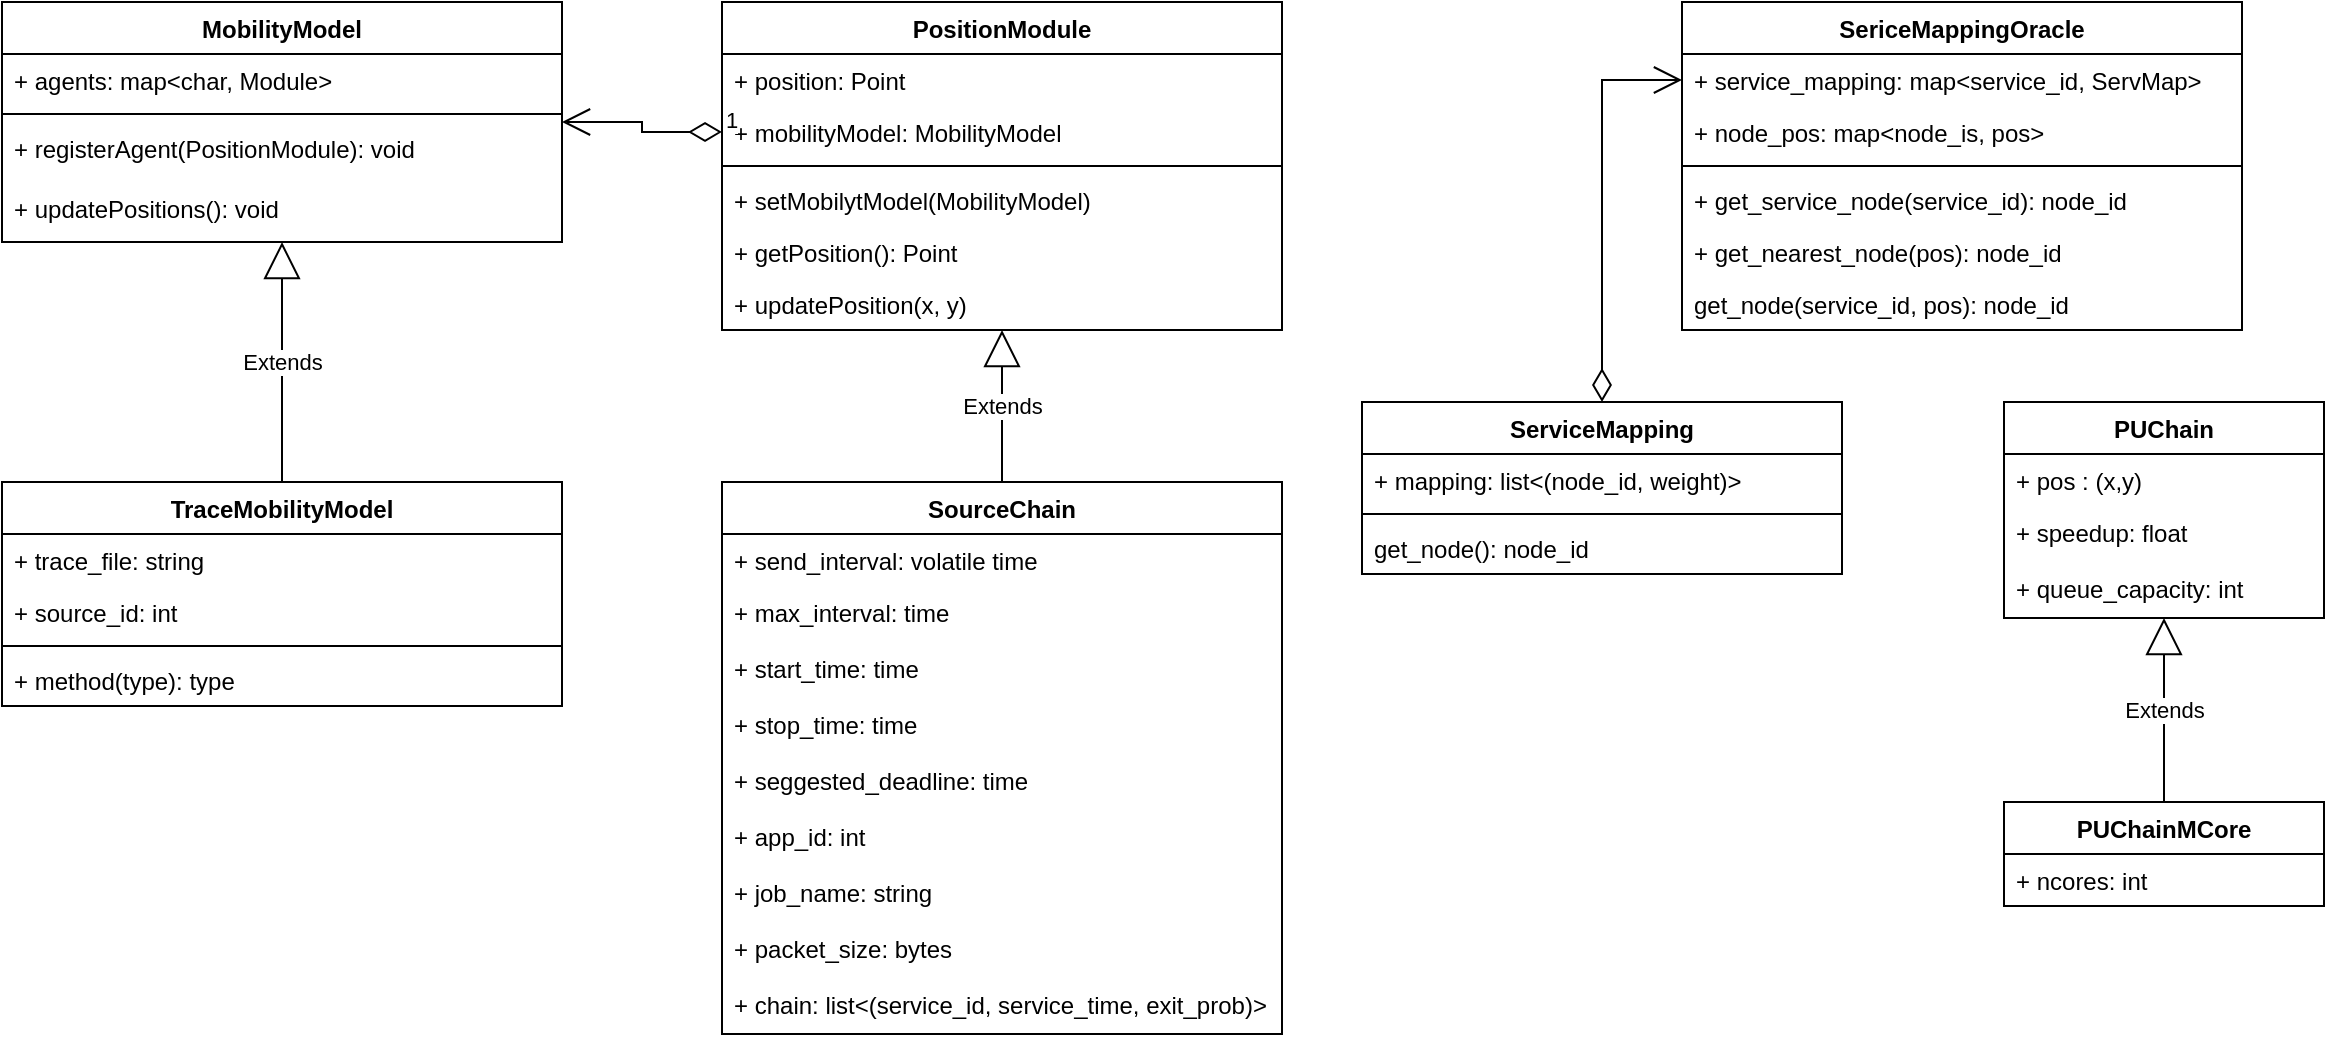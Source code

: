 <mxfile version="21.6.1" type="device">
  <diagram name="Pagina-1" id="Wf1M4h2p-b8TVH4V2_Cr">
    <mxGraphModel dx="1421" dy="870" grid="1" gridSize="10" guides="1" tooltips="1" connect="1" arrows="1" fold="1" page="1" pageScale="1" pageWidth="827" pageHeight="1169" math="0" shadow="0">
      <root>
        <mxCell id="0" />
        <mxCell id="1" parent="0" />
        <mxCell id="dyFO4CHFQqwbsiW7trcq-1" value="PUChain" style="swimlane;fontStyle=1;childLayout=stackLayout;horizontal=1;startSize=26;fillColor=none;horizontalStack=0;resizeParent=1;resizeParentMax=0;resizeLast=0;collapsible=1;marginBottom=0;" parent="1" vertex="1">
          <mxGeometry x="1241" y="240" width="160" height="108" as="geometry">
            <mxRectangle x="290" y="250" width="100" height="30" as="alternateBounds" />
          </mxGeometry>
        </mxCell>
        <mxCell id="dyFO4CHFQqwbsiW7trcq-3" value="+ pos : (x,y)" style="text;strokeColor=none;fillColor=none;align=left;verticalAlign=top;spacingLeft=4;spacingRight=4;overflow=hidden;rotatable=0;points=[[0,0.5],[1,0.5]];portConstraint=eastwest;" parent="dyFO4CHFQqwbsiW7trcq-1" vertex="1">
          <mxGeometry y="26" width="160" height="26" as="geometry" />
        </mxCell>
        <mxCell id="dyFO4CHFQqwbsiW7trcq-4" value="+ speedup: float" style="text;strokeColor=none;fillColor=none;align=left;verticalAlign=top;spacingLeft=4;spacingRight=4;overflow=hidden;rotatable=0;points=[[0,0.5],[1,0.5]];portConstraint=eastwest;" parent="dyFO4CHFQqwbsiW7trcq-1" vertex="1">
          <mxGeometry y="52" width="160" height="28" as="geometry" />
        </mxCell>
        <mxCell id="dyFO4CHFQqwbsiW7trcq-5" value="+ queue_capacity: int" style="text;strokeColor=none;fillColor=none;align=left;verticalAlign=top;spacingLeft=4;spacingRight=4;overflow=hidden;rotatable=0;points=[[0,0.5],[1,0.5]];portConstraint=eastwest;" parent="dyFO4CHFQqwbsiW7trcq-1" vertex="1">
          <mxGeometry y="80" width="160" height="28" as="geometry" />
        </mxCell>
        <mxCell id="dyFO4CHFQqwbsiW7trcq-6" value="PUChainMCore" style="swimlane;fontStyle=1;childLayout=stackLayout;horizontal=1;startSize=26;fillColor=none;horizontalStack=0;resizeParent=1;resizeParentMax=0;resizeLast=0;collapsible=1;marginBottom=0;" parent="1" vertex="1">
          <mxGeometry x="1241" y="440" width="160" height="52" as="geometry">
            <mxRectangle x="290" y="250" width="100" height="30" as="alternateBounds" />
          </mxGeometry>
        </mxCell>
        <mxCell id="dyFO4CHFQqwbsiW7trcq-7" value="+ ncores: int" style="text;strokeColor=none;fillColor=none;align=left;verticalAlign=top;spacingLeft=4;spacingRight=4;overflow=hidden;rotatable=0;points=[[0,0.5],[1,0.5]];portConstraint=eastwest;" parent="dyFO4CHFQqwbsiW7trcq-6" vertex="1">
          <mxGeometry y="26" width="160" height="26" as="geometry" />
        </mxCell>
        <mxCell id="dyFO4CHFQqwbsiW7trcq-10" value="Extends" style="endArrow=block;endSize=16;endFill=0;html=1;rounded=0;exitX=0.5;exitY=0;exitDx=0;exitDy=0;" parent="1" source="dyFO4CHFQqwbsiW7trcq-6" target="dyFO4CHFQqwbsiW7trcq-1" edge="1">
          <mxGeometry width="160" relative="1" as="geometry">
            <mxPoint x="1491" y="630" as="sourcePoint" />
            <mxPoint x="1651" y="630" as="targetPoint" />
          </mxGeometry>
        </mxCell>
        <mxCell id="dyFO4CHFQqwbsiW7trcq-11" value="SourceChain" style="swimlane;fontStyle=1;childLayout=stackLayout;horizontal=1;startSize=26;fillColor=none;horizontalStack=0;resizeParent=1;resizeParentMax=0;resizeLast=0;collapsible=1;marginBottom=0;" parent="1" vertex="1">
          <mxGeometry x="600" y="280" width="280" height="276" as="geometry">
            <mxRectangle x="290" y="250" width="100" height="30" as="alternateBounds" />
          </mxGeometry>
        </mxCell>
        <mxCell id="dyFO4CHFQqwbsiW7trcq-12" value="+ send_interval: volatile time" style="text;strokeColor=none;fillColor=none;align=left;verticalAlign=top;spacingLeft=4;spacingRight=4;overflow=hidden;rotatable=0;points=[[0,0.5],[1,0.5]];portConstraint=eastwest;" parent="dyFO4CHFQqwbsiW7trcq-11" vertex="1">
          <mxGeometry y="26" width="280" height="26" as="geometry" />
        </mxCell>
        <mxCell id="dyFO4CHFQqwbsiW7trcq-13" value="+ max_interval: time" style="text;strokeColor=none;fillColor=none;align=left;verticalAlign=top;spacingLeft=4;spacingRight=4;overflow=hidden;rotatable=0;points=[[0,0.5],[1,0.5]];portConstraint=eastwest;" parent="dyFO4CHFQqwbsiW7trcq-11" vertex="1">
          <mxGeometry y="52" width="280" height="28" as="geometry" />
        </mxCell>
        <mxCell id="dyFO4CHFQqwbsiW7trcq-14" value="+ start_time: time" style="text;strokeColor=none;fillColor=none;align=left;verticalAlign=top;spacingLeft=4;spacingRight=4;overflow=hidden;rotatable=0;points=[[0,0.5],[1,0.5]];portConstraint=eastwest;" parent="dyFO4CHFQqwbsiW7trcq-11" vertex="1">
          <mxGeometry y="80" width="280" height="28" as="geometry" />
        </mxCell>
        <mxCell id="dyFO4CHFQqwbsiW7trcq-20" value="+ stop_time: time" style="text;strokeColor=none;fillColor=none;align=left;verticalAlign=top;spacingLeft=4;spacingRight=4;overflow=hidden;rotatable=0;points=[[0,0.5],[1,0.5]];portConstraint=eastwest;" parent="dyFO4CHFQqwbsiW7trcq-11" vertex="1">
          <mxGeometry y="108" width="280" height="28" as="geometry" />
        </mxCell>
        <mxCell id="dyFO4CHFQqwbsiW7trcq-19" value="+ seggested_deadline: time" style="text;strokeColor=none;fillColor=none;align=left;verticalAlign=top;spacingLeft=4;spacingRight=4;overflow=hidden;rotatable=0;points=[[0,0.5],[1,0.5]];portConstraint=eastwest;" parent="dyFO4CHFQqwbsiW7trcq-11" vertex="1">
          <mxGeometry y="136" width="280" height="28" as="geometry" />
        </mxCell>
        <mxCell id="dyFO4CHFQqwbsiW7trcq-18" value="+ app_id: int" style="text;strokeColor=none;fillColor=none;align=left;verticalAlign=top;spacingLeft=4;spacingRight=4;overflow=hidden;rotatable=0;points=[[0,0.5],[1,0.5]];portConstraint=eastwest;" parent="dyFO4CHFQqwbsiW7trcq-11" vertex="1">
          <mxGeometry y="164" width="280" height="28" as="geometry" />
        </mxCell>
        <mxCell id="dyFO4CHFQqwbsiW7trcq-17" value="+ job_name: string" style="text;strokeColor=none;fillColor=none;align=left;verticalAlign=top;spacingLeft=4;spacingRight=4;overflow=hidden;rotatable=0;points=[[0,0.5],[1,0.5]];portConstraint=eastwest;" parent="dyFO4CHFQqwbsiW7trcq-11" vertex="1">
          <mxGeometry y="192" width="280" height="28" as="geometry" />
        </mxCell>
        <mxCell id="dyFO4CHFQqwbsiW7trcq-16" value="+ packet_size: bytes" style="text;strokeColor=none;fillColor=none;align=left;verticalAlign=top;spacingLeft=4;spacingRight=4;overflow=hidden;rotatable=0;points=[[0,0.5],[1,0.5]];portConstraint=eastwest;" parent="dyFO4CHFQqwbsiW7trcq-11" vertex="1">
          <mxGeometry y="220" width="280" height="28" as="geometry" />
        </mxCell>
        <mxCell id="dyFO4CHFQqwbsiW7trcq-23" value="+ chain: list&lt;(service_id, service_time, exit_prob)&gt;" style="text;strokeColor=none;fillColor=none;align=left;verticalAlign=top;spacingLeft=4;spacingRight=4;overflow=hidden;rotatable=0;points=[[0,0.5],[1,0.5]];portConstraint=eastwest;" parent="dyFO4CHFQqwbsiW7trcq-11" vertex="1">
          <mxGeometry y="248" width="280" height="28" as="geometry" />
        </mxCell>
        <mxCell id="dyFO4CHFQqwbsiW7trcq-35" value="Extends" style="endArrow=block;endSize=16;endFill=0;html=1;rounded=0;exitX=0.5;exitY=0;exitDx=0;exitDy=0;" parent="1" source="jNFU2cajA4tw1k2lC-LT-1" target="XP6w7h1sDaahhZcnN90t-16" edge="1">
          <mxGeometry width="160" relative="1" as="geometry">
            <mxPoint x="700" y="650" as="sourcePoint" />
            <mxPoint x="550" y="380" as="targetPoint" />
          </mxGeometry>
        </mxCell>
        <mxCell id="dyFO4CHFQqwbsiW7trcq-39" value="SericeMappingOracle" style="swimlane;fontStyle=1;align=center;verticalAlign=top;childLayout=stackLayout;horizontal=1;startSize=26;horizontalStack=0;resizeParent=1;resizeParentMax=0;resizeLast=0;collapsible=1;marginBottom=0;" parent="1" vertex="1">
          <mxGeometry x="1080" y="40" width="280" height="164" as="geometry" />
        </mxCell>
        <mxCell id="dyFO4CHFQqwbsiW7trcq-40" value="+ service_mapping: map&lt;service_id, ServMap&gt;" style="text;strokeColor=none;fillColor=none;align=left;verticalAlign=top;spacingLeft=4;spacingRight=4;overflow=hidden;rotatable=0;points=[[0,0.5],[1,0.5]];portConstraint=eastwest;" parent="dyFO4CHFQqwbsiW7trcq-39" vertex="1">
          <mxGeometry y="26" width="280" height="26" as="geometry" />
        </mxCell>
        <mxCell id="dyFO4CHFQqwbsiW7trcq-43" value="+ node_pos: map&lt;node_is, pos&gt;" style="text;strokeColor=none;fillColor=none;align=left;verticalAlign=top;spacingLeft=4;spacingRight=4;overflow=hidden;rotatable=0;points=[[0,0.5],[1,0.5]];portConstraint=eastwest;" parent="dyFO4CHFQqwbsiW7trcq-39" vertex="1">
          <mxGeometry y="52" width="280" height="26" as="geometry" />
        </mxCell>
        <mxCell id="dyFO4CHFQqwbsiW7trcq-41" value="" style="line;strokeWidth=1;fillColor=none;align=left;verticalAlign=middle;spacingTop=-1;spacingLeft=3;spacingRight=3;rotatable=0;labelPosition=right;points=[];portConstraint=eastwest;strokeColor=inherit;" parent="dyFO4CHFQqwbsiW7trcq-39" vertex="1">
          <mxGeometry y="78" width="280" height="8" as="geometry" />
        </mxCell>
        <mxCell id="dyFO4CHFQqwbsiW7trcq-42" value="+ get_service_node(service_id): node_id" style="text;strokeColor=none;fillColor=none;align=left;verticalAlign=top;spacingLeft=4;spacingRight=4;overflow=hidden;rotatable=0;points=[[0,0.5],[1,0.5]];portConstraint=eastwest;" parent="dyFO4CHFQqwbsiW7trcq-39" vertex="1">
          <mxGeometry y="86" width="280" height="26" as="geometry" />
        </mxCell>
        <mxCell id="dyFO4CHFQqwbsiW7trcq-45" value="+ get_nearest_node(pos): node_id" style="text;strokeColor=none;fillColor=none;align=left;verticalAlign=top;spacingLeft=4;spacingRight=4;overflow=hidden;rotatable=0;points=[[0,0.5],[1,0.5]];portConstraint=eastwest;" parent="dyFO4CHFQqwbsiW7trcq-39" vertex="1">
          <mxGeometry y="112" width="280" height="26" as="geometry" />
        </mxCell>
        <mxCell id="dyFO4CHFQqwbsiW7trcq-44" value="get_node(service_id, pos): node_id" style="text;strokeColor=none;fillColor=none;align=left;verticalAlign=top;spacingLeft=4;spacingRight=4;overflow=hidden;rotatable=0;points=[[0,0.5],[1,0.5]];portConstraint=eastwest;" parent="dyFO4CHFQqwbsiW7trcq-39" vertex="1">
          <mxGeometry y="138" width="280" height="26" as="geometry" />
        </mxCell>
        <mxCell id="dyFO4CHFQqwbsiW7trcq-46" value="ServiceMapping" style="swimlane;fontStyle=1;align=center;verticalAlign=top;childLayout=stackLayout;horizontal=1;startSize=26;horizontalStack=0;resizeParent=1;resizeParentMax=0;resizeLast=0;collapsible=1;marginBottom=0;" parent="1" vertex="1">
          <mxGeometry x="920" y="240" width="240" height="86" as="geometry" />
        </mxCell>
        <mxCell id="dyFO4CHFQqwbsiW7trcq-47" value="+ mapping: list&lt;(node_id, weight)&gt;" style="text;strokeColor=none;fillColor=none;align=left;verticalAlign=top;spacingLeft=4;spacingRight=4;overflow=hidden;rotatable=0;points=[[0,0.5],[1,0.5]];portConstraint=eastwest;" parent="dyFO4CHFQqwbsiW7trcq-46" vertex="1">
          <mxGeometry y="26" width="240" height="26" as="geometry" />
        </mxCell>
        <mxCell id="dyFO4CHFQqwbsiW7trcq-49" value="" style="line;strokeWidth=1;fillColor=none;align=left;verticalAlign=middle;spacingTop=-1;spacingLeft=3;spacingRight=3;rotatable=0;labelPosition=right;points=[];portConstraint=eastwest;strokeColor=inherit;" parent="dyFO4CHFQqwbsiW7trcq-46" vertex="1">
          <mxGeometry y="52" width="240" height="8" as="geometry" />
        </mxCell>
        <mxCell id="dyFO4CHFQqwbsiW7trcq-52" value="get_node(): node_id" style="text;strokeColor=none;fillColor=none;align=left;verticalAlign=top;spacingLeft=4;spacingRight=4;overflow=hidden;rotatable=0;points=[[0,0.5],[1,0.5]];portConstraint=eastwest;" parent="dyFO4CHFQqwbsiW7trcq-46" vertex="1">
          <mxGeometry y="60" width="240" height="26" as="geometry" />
        </mxCell>
        <mxCell id="dyFO4CHFQqwbsiW7trcq-53" value="" style="endArrow=open;html=1;endSize=12;startArrow=diamondThin;startSize=14;startFill=0;edgeStyle=orthogonalEdgeStyle;align=left;verticalAlign=bottom;rounded=0;entryX=0;entryY=0.5;entryDx=0;entryDy=0;" parent="1" source="dyFO4CHFQqwbsiW7trcq-46" target="dyFO4CHFQqwbsiW7trcq-40" edge="1">
          <mxGeometry x="-1" y="3" relative="1" as="geometry">
            <mxPoint x="1010" y="220" as="sourcePoint" />
            <mxPoint x="1170" y="220" as="targetPoint" />
          </mxGeometry>
        </mxCell>
        <mxCell id="XP6w7h1sDaahhZcnN90t-13" value="Extends" style="endArrow=block;endSize=16;endFill=0;html=1;rounded=0;exitX=0.5;exitY=0;exitDx=0;exitDy=0;" parent="1" source="dyFO4CHFQqwbsiW7trcq-11" target="jNFU2cajA4tw1k2lC-LT-8" edge="1">
          <mxGeometry width="160" relative="1" as="geometry">
            <mxPoint x="760" y="210" as="sourcePoint" />
            <mxPoint x="740" y="188" as="targetPoint" />
          </mxGeometry>
        </mxCell>
        <mxCell id="XP6w7h1sDaahhZcnN90t-16" value="MobilityModel" style="swimlane;fontStyle=1;align=center;verticalAlign=top;childLayout=stackLayout;horizontal=1;startSize=26;horizontalStack=0;resizeParent=1;resizeParentMax=0;resizeLast=0;collapsible=1;marginBottom=0;whiteSpace=wrap;html=1;" parent="1" vertex="1">
          <mxGeometry x="240" y="40" width="280" height="120" as="geometry" />
        </mxCell>
        <mxCell id="XP6w7h1sDaahhZcnN90t-17" value="+ agents: map&amp;lt;char, Module&amp;gt;" style="text;strokeColor=none;fillColor=none;align=left;verticalAlign=top;spacingLeft=4;spacingRight=4;overflow=hidden;rotatable=0;points=[[0,0.5],[1,0.5]];portConstraint=eastwest;whiteSpace=wrap;html=1;" parent="XP6w7h1sDaahhZcnN90t-16" vertex="1">
          <mxGeometry y="26" width="280" height="26" as="geometry" />
        </mxCell>
        <mxCell id="XP6w7h1sDaahhZcnN90t-18" value="" style="line;strokeWidth=1;fillColor=none;align=left;verticalAlign=middle;spacingTop=-1;spacingLeft=3;spacingRight=3;rotatable=0;labelPosition=right;points=[];portConstraint=eastwest;strokeColor=inherit;" parent="XP6w7h1sDaahhZcnN90t-16" vertex="1">
          <mxGeometry y="52" width="280" height="8" as="geometry" />
        </mxCell>
        <mxCell id="XP6w7h1sDaahhZcnN90t-19" value="+ registerAgent(PositionModule): void" style="text;strokeColor=none;fillColor=none;align=left;verticalAlign=top;spacingLeft=4;spacingRight=4;overflow=hidden;rotatable=0;points=[[0,0.5],[1,0.5]];portConstraint=eastwest;whiteSpace=wrap;html=1;" parent="XP6w7h1sDaahhZcnN90t-16" vertex="1">
          <mxGeometry y="60" width="280" height="30" as="geometry" />
        </mxCell>
        <mxCell id="XP6w7h1sDaahhZcnN90t-20" value="+ updatePositions(): void" style="text;strokeColor=none;fillColor=none;align=left;verticalAlign=top;spacingLeft=4;spacingRight=4;overflow=hidden;rotatable=0;points=[[0,0.5],[1,0.5]];portConstraint=eastwest;whiteSpace=wrap;html=1;" parent="XP6w7h1sDaahhZcnN90t-16" vertex="1">
          <mxGeometry y="90" width="280" height="30" as="geometry" />
        </mxCell>
        <mxCell id="jNFU2cajA4tw1k2lC-LT-1" value="TraceMobilityModel" style="swimlane;fontStyle=1;align=center;verticalAlign=top;childLayout=stackLayout;horizontal=1;startSize=26;horizontalStack=0;resizeParent=1;resizeParentMax=0;resizeLast=0;collapsible=1;marginBottom=0;whiteSpace=wrap;html=1;" vertex="1" parent="1">
          <mxGeometry x="240" y="280" width="280" height="112" as="geometry" />
        </mxCell>
        <mxCell id="jNFU2cajA4tw1k2lC-LT-2" value="+ trace_file: string&lt;br&gt;" style="text;strokeColor=none;fillColor=none;align=left;verticalAlign=top;spacingLeft=4;spacingRight=4;overflow=hidden;rotatable=0;points=[[0,0.5],[1,0.5]];portConstraint=eastwest;whiteSpace=wrap;html=1;" vertex="1" parent="jNFU2cajA4tw1k2lC-LT-1">
          <mxGeometry y="26" width="280" height="26" as="geometry" />
        </mxCell>
        <mxCell id="jNFU2cajA4tw1k2lC-LT-7" value="+ source_id: int" style="text;strokeColor=none;fillColor=none;align=left;verticalAlign=top;spacingLeft=4;spacingRight=4;overflow=hidden;rotatable=0;points=[[0,0.5],[1,0.5]];portConstraint=eastwest;whiteSpace=wrap;html=1;" vertex="1" parent="jNFU2cajA4tw1k2lC-LT-1">
          <mxGeometry y="52" width="280" height="26" as="geometry" />
        </mxCell>
        <mxCell id="jNFU2cajA4tw1k2lC-LT-3" value="" style="line;strokeWidth=1;fillColor=none;align=left;verticalAlign=middle;spacingTop=-1;spacingLeft=3;spacingRight=3;rotatable=0;labelPosition=right;points=[];portConstraint=eastwest;strokeColor=inherit;" vertex="1" parent="jNFU2cajA4tw1k2lC-LT-1">
          <mxGeometry y="78" width="280" height="8" as="geometry" />
        </mxCell>
        <mxCell id="jNFU2cajA4tw1k2lC-LT-4" value="+ method(type): type" style="text;strokeColor=none;fillColor=none;align=left;verticalAlign=top;spacingLeft=4;spacingRight=4;overflow=hidden;rotatable=0;points=[[0,0.5],[1,0.5]];portConstraint=eastwest;whiteSpace=wrap;html=1;" vertex="1" parent="jNFU2cajA4tw1k2lC-LT-1">
          <mxGeometry y="86" width="280" height="26" as="geometry" />
        </mxCell>
        <mxCell id="jNFU2cajA4tw1k2lC-LT-8" value="PositionModule" style="swimlane;fontStyle=1;align=center;verticalAlign=top;childLayout=stackLayout;horizontal=1;startSize=26;horizontalStack=0;resizeParent=1;resizeParentMax=0;resizeLast=0;collapsible=1;marginBottom=0;" vertex="1" parent="1">
          <mxGeometry x="600" y="40" width="280" height="164" as="geometry" />
        </mxCell>
        <mxCell id="jNFU2cajA4tw1k2lC-LT-9" value="+ position: Point" style="text;strokeColor=none;fillColor=none;align=left;verticalAlign=top;spacingLeft=4;spacingRight=4;overflow=hidden;rotatable=0;points=[[0,0.5],[1,0.5]];portConstraint=eastwest;" vertex="1" parent="jNFU2cajA4tw1k2lC-LT-8">
          <mxGeometry y="26" width="280" height="26" as="geometry" />
        </mxCell>
        <mxCell id="jNFU2cajA4tw1k2lC-LT-12" value="+ mobilityModel: MobilityModel" style="text;strokeColor=none;fillColor=none;align=left;verticalAlign=top;spacingLeft=4;spacingRight=4;overflow=hidden;rotatable=0;points=[[0,0.5],[1,0.5]];portConstraint=eastwest;" vertex="1" parent="jNFU2cajA4tw1k2lC-LT-8">
          <mxGeometry y="52" width="280" height="26" as="geometry" />
        </mxCell>
        <mxCell id="jNFU2cajA4tw1k2lC-LT-10" value="" style="line;strokeWidth=1;fillColor=none;align=left;verticalAlign=middle;spacingTop=-1;spacingLeft=3;spacingRight=3;rotatable=0;labelPosition=right;points=[];portConstraint=eastwest;strokeColor=inherit;" vertex="1" parent="jNFU2cajA4tw1k2lC-LT-8">
          <mxGeometry y="78" width="280" height="8" as="geometry" />
        </mxCell>
        <mxCell id="jNFU2cajA4tw1k2lC-LT-11" value="+ setMobilytModel(MobilityModel)" style="text;strokeColor=none;fillColor=none;align=left;verticalAlign=top;spacingLeft=4;spacingRight=4;overflow=hidden;rotatable=0;points=[[0,0.5],[1,0.5]];portConstraint=eastwest;" vertex="1" parent="jNFU2cajA4tw1k2lC-LT-8">
          <mxGeometry y="86" width="280" height="26" as="geometry" />
        </mxCell>
        <mxCell id="jNFU2cajA4tw1k2lC-LT-14" value="+ getPosition(): Point" style="text;strokeColor=none;fillColor=none;align=left;verticalAlign=top;spacingLeft=4;spacingRight=4;overflow=hidden;rotatable=0;points=[[0,0.5],[1,0.5]];portConstraint=eastwest;" vertex="1" parent="jNFU2cajA4tw1k2lC-LT-8">
          <mxGeometry y="112" width="280" height="26" as="geometry" />
        </mxCell>
        <mxCell id="jNFU2cajA4tw1k2lC-LT-13" value="+ updatePosition(x, y)" style="text;strokeColor=none;fillColor=none;align=left;verticalAlign=top;spacingLeft=4;spacingRight=4;overflow=hidden;rotatable=0;points=[[0,0.5],[1,0.5]];portConstraint=eastwest;" vertex="1" parent="jNFU2cajA4tw1k2lC-LT-8">
          <mxGeometry y="138" width="280" height="26" as="geometry" />
        </mxCell>
        <mxCell id="jNFU2cajA4tw1k2lC-LT-17" value="1" style="endArrow=open;html=1;endSize=12;startArrow=diamondThin;startSize=14;startFill=0;edgeStyle=orthogonalEdgeStyle;align=left;verticalAlign=bottom;rounded=0;exitX=0;exitY=0.5;exitDx=0;exitDy=0;" edge="1" parent="1" source="jNFU2cajA4tw1k2lC-LT-12" target="XP6w7h1sDaahhZcnN90t-16">
          <mxGeometry x="-1" y="3" relative="1" as="geometry">
            <mxPoint x="640" y="330" as="sourcePoint" />
            <mxPoint x="800" y="330" as="targetPoint" />
          </mxGeometry>
        </mxCell>
      </root>
    </mxGraphModel>
  </diagram>
</mxfile>
